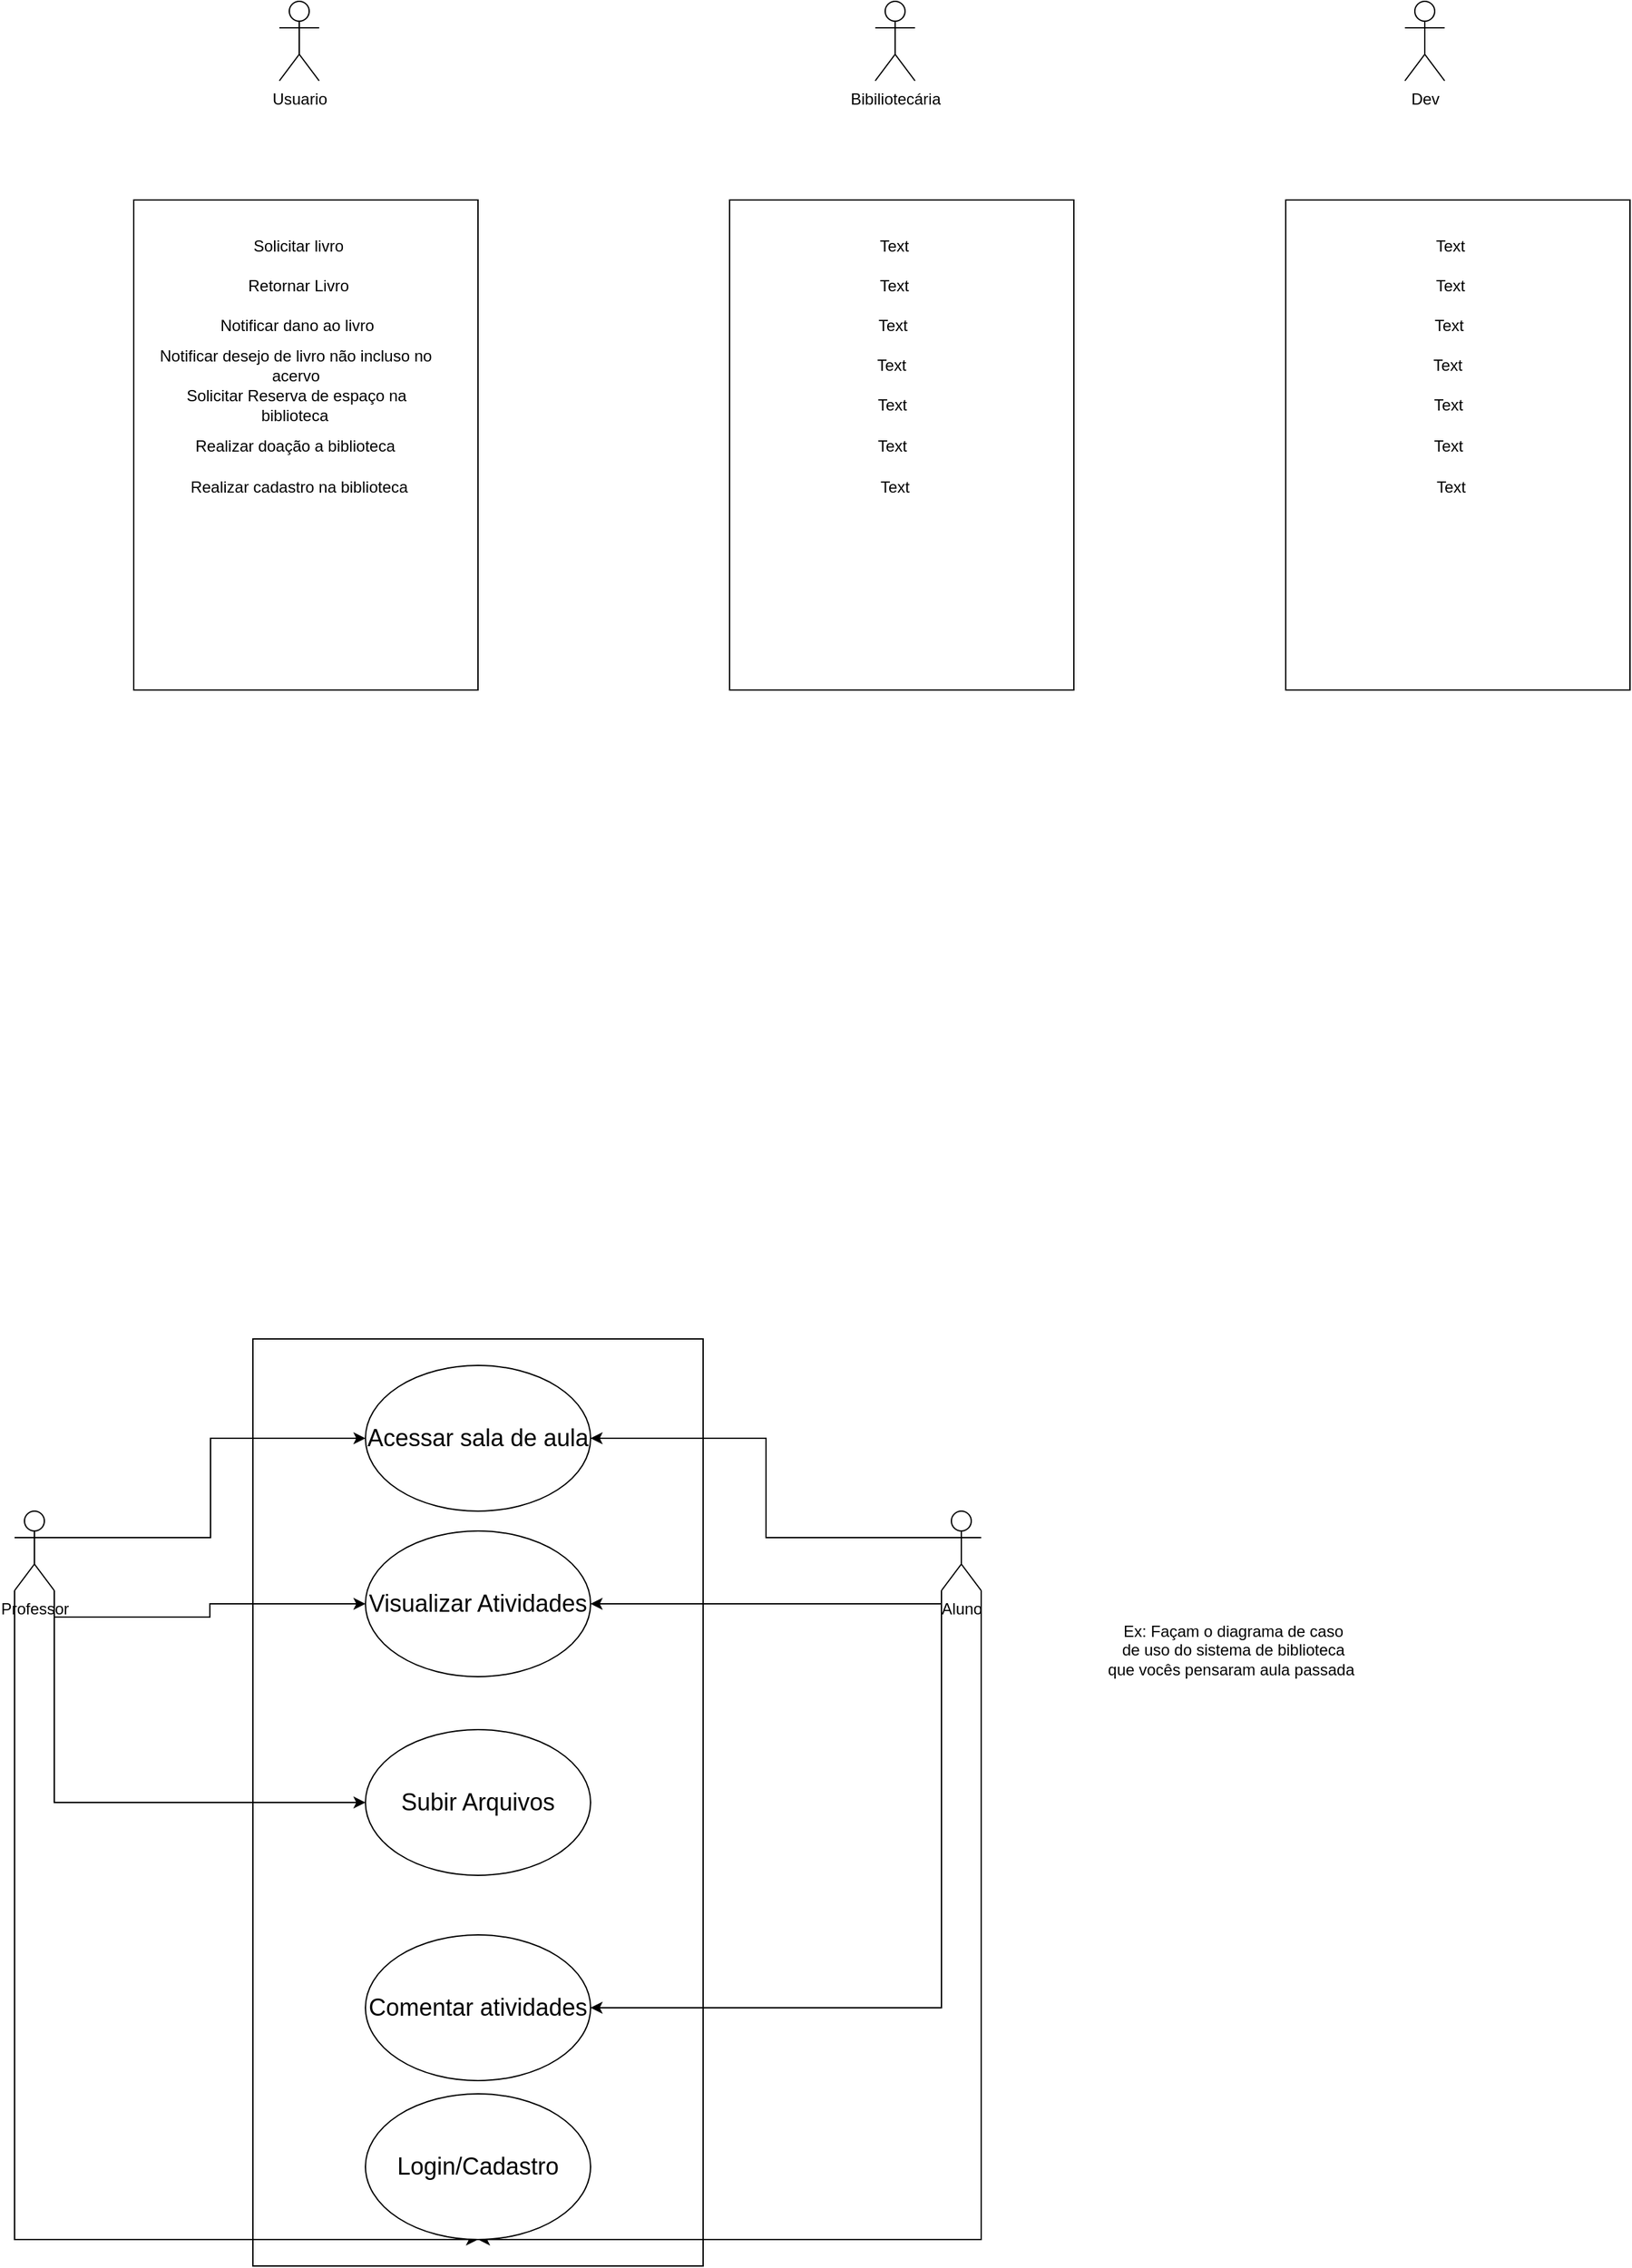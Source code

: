 <mxfile version="21.6.9" type="github">
  <diagram name="Página-1" id="wacSRShNxAnzuLH0vcjB">
    <mxGraphModel dx="255" dy="1341" grid="1" gridSize="10" guides="1" tooltips="1" connect="1" arrows="1" fold="1" page="1" pageScale="1" pageWidth="827" pageHeight="1169" math="0" shadow="0">
      <root>
        <mxCell id="0" />
        <mxCell id="1" parent="0" />
        <mxCell id="mlfN98q9bhn3hzoMak-t-4" value="" style="rounded=0;whiteSpace=wrap;html=1;" vertex="1" parent="1">
          <mxGeometry x="410" y="-20" width="340" height="700" as="geometry" />
        </mxCell>
        <mxCell id="mlfN98q9bhn3hzoMak-t-3" value="Acessar sala de aula" style="ellipse;whiteSpace=wrap;html=1;fontSize=18;" vertex="1" parent="1">
          <mxGeometry x="495" width="170" height="110" as="geometry" />
        </mxCell>
        <mxCell id="mlfN98q9bhn3hzoMak-t-5" style="edgeStyle=orthogonalEdgeStyle;rounded=0;orthogonalLoop=1;jettySize=auto;html=1;exitX=1;exitY=0.333;exitDx=0;exitDy=0;exitPerimeter=0;" edge="1" parent="1" source="mlfN98q9bhn3hzoMak-t-1" target="mlfN98q9bhn3hzoMak-t-3">
          <mxGeometry relative="1" as="geometry">
            <Array as="points">
              <mxPoint x="378" y="130" />
              <mxPoint x="378" y="55" />
            </Array>
          </mxGeometry>
        </mxCell>
        <mxCell id="mlfN98q9bhn3hzoMak-t-9" style="edgeStyle=orthogonalEdgeStyle;rounded=0;orthogonalLoop=1;jettySize=auto;html=1;exitX=0;exitY=0.333;exitDx=0;exitDy=0;exitPerimeter=0;" edge="1" parent="1" source="mlfN98q9bhn3hzoMak-t-2" target="mlfN98q9bhn3hzoMak-t-3">
          <mxGeometry relative="1" as="geometry">
            <mxPoint x="820" y="80" as="targetPoint" />
          </mxGeometry>
        </mxCell>
        <mxCell id="mlfN98q9bhn3hzoMak-t-12" style="edgeStyle=orthogonalEdgeStyle;rounded=0;orthogonalLoop=1;jettySize=auto;html=1;" edge="1" parent="1" source="mlfN98q9bhn3hzoMak-t-2" target="mlfN98q9bhn3hzoMak-t-10">
          <mxGeometry relative="1" as="geometry">
            <Array as="points">
              <mxPoint x="930" y="180" />
            </Array>
          </mxGeometry>
        </mxCell>
        <mxCell id="mlfN98q9bhn3hzoMak-t-18" style="edgeStyle=orthogonalEdgeStyle;rounded=0;orthogonalLoop=1;jettySize=auto;html=1;exitX=0;exitY=1;exitDx=0;exitDy=0;exitPerimeter=0;entryX=1;entryY=0.5;entryDx=0;entryDy=0;" edge="1" parent="1" source="mlfN98q9bhn3hzoMak-t-2" target="mlfN98q9bhn3hzoMak-t-17">
          <mxGeometry relative="1" as="geometry" />
        </mxCell>
        <mxCell id="mlfN98q9bhn3hzoMak-t-20" style="edgeStyle=orthogonalEdgeStyle;rounded=0;orthogonalLoop=1;jettySize=auto;html=1;exitX=1;exitY=1;exitDx=0;exitDy=0;exitPerimeter=0;entryX=0.5;entryY=1;entryDx=0;entryDy=0;" edge="1" parent="1" source="mlfN98q9bhn3hzoMak-t-2" target="mlfN98q9bhn3hzoMak-t-19">
          <mxGeometry relative="1" as="geometry">
            <Array as="points">
              <mxPoint x="960" y="660" />
            </Array>
          </mxGeometry>
        </mxCell>
        <mxCell id="mlfN98q9bhn3hzoMak-t-2" value="Aluno&lt;br&gt;" style="shape=umlActor;verticalLabelPosition=bottom;verticalAlign=top;html=1;outlineConnect=0;" vertex="1" parent="1">
          <mxGeometry x="930" y="110" width="30" height="60" as="geometry" />
        </mxCell>
        <mxCell id="mlfN98q9bhn3hzoMak-t-13" style="edgeStyle=orthogonalEdgeStyle;rounded=0;orthogonalLoop=1;jettySize=auto;html=1;exitX=1;exitY=1;exitDx=0;exitDy=0;exitPerimeter=0;" edge="1" parent="1" source="mlfN98q9bhn3hzoMak-t-1" target="mlfN98q9bhn3hzoMak-t-10">
          <mxGeometry relative="1" as="geometry" />
        </mxCell>
        <mxCell id="mlfN98q9bhn3hzoMak-t-16" style="edgeStyle=orthogonalEdgeStyle;rounded=0;orthogonalLoop=1;jettySize=auto;html=1;exitX=1;exitY=1;exitDx=0;exitDy=0;exitPerimeter=0;entryX=0;entryY=0.5;entryDx=0;entryDy=0;" edge="1" parent="1" source="mlfN98q9bhn3hzoMak-t-1" target="mlfN98q9bhn3hzoMak-t-15">
          <mxGeometry relative="1" as="geometry" />
        </mxCell>
        <mxCell id="mlfN98q9bhn3hzoMak-t-22" style="edgeStyle=orthogonalEdgeStyle;rounded=0;orthogonalLoop=1;jettySize=auto;html=1;exitX=0;exitY=1;exitDx=0;exitDy=0;exitPerimeter=0;entryX=0.5;entryY=1;entryDx=0;entryDy=0;" edge="1" parent="1" source="mlfN98q9bhn3hzoMak-t-1" target="mlfN98q9bhn3hzoMak-t-19">
          <mxGeometry relative="1" as="geometry">
            <Array as="points">
              <mxPoint x="230" y="660" />
            </Array>
          </mxGeometry>
        </mxCell>
        <mxCell id="mlfN98q9bhn3hzoMak-t-1" value="Professor&lt;br&gt;" style="shape=umlActor;verticalLabelPosition=bottom;verticalAlign=top;html=1;outlineConnect=0;" vertex="1" parent="1">
          <mxGeometry x="230" y="110" width="30" height="60" as="geometry" />
        </mxCell>
        <mxCell id="mlfN98q9bhn3hzoMak-t-10" value="Visualizar Atividades&lt;br&gt;" style="ellipse;whiteSpace=wrap;html=1;fontSize=18;" vertex="1" parent="1">
          <mxGeometry x="495" y="125" width="170" height="110" as="geometry" />
        </mxCell>
        <mxCell id="mlfN98q9bhn3hzoMak-t-15" value="Subir Arquivos" style="ellipse;whiteSpace=wrap;html=1;fontSize=18;" vertex="1" parent="1">
          <mxGeometry x="495" y="275" width="170" height="110" as="geometry" />
        </mxCell>
        <mxCell id="mlfN98q9bhn3hzoMak-t-17" value="Comentar atividades" style="ellipse;whiteSpace=wrap;html=1;fontSize=18;" vertex="1" parent="1">
          <mxGeometry x="495" y="430" width="170" height="110" as="geometry" />
        </mxCell>
        <mxCell id="mlfN98q9bhn3hzoMak-t-19" value="Login/Cadastro" style="ellipse;whiteSpace=wrap;html=1;fontSize=18;" vertex="1" parent="1">
          <mxGeometry x="495" y="550" width="170" height="110" as="geometry" />
        </mxCell>
        <mxCell id="mlfN98q9bhn3hzoMak-t-24" value="Ex: Façam o diagrama de caso &lt;br&gt;de uso do sistema de biblioteca &lt;br&gt;que vocês pensaram aula passada&amp;nbsp;" style="text;html=1;align=center;verticalAlign=middle;resizable=0;points=[];autosize=1;strokeColor=none;fillColor=none;fontSize=12;perimeterSpacing=100;" vertex="1" parent="1">
          <mxGeometry x="1045" y="185" width="210" height="60" as="geometry" />
        </mxCell>
        <mxCell id="mlfN98q9bhn3hzoMak-t-26" value="Usuario" style="shape=umlActor;verticalLabelPosition=bottom;verticalAlign=top;html=1;outlineConnect=0;" vertex="1" parent="1">
          <mxGeometry x="430" y="-1030" width="30" height="60" as="geometry" />
        </mxCell>
        <mxCell id="mlfN98q9bhn3hzoMak-t-28" value="Bibiliotecária" style="shape=umlActor;verticalLabelPosition=bottom;verticalAlign=top;html=1;outlineConnect=0;" vertex="1" parent="1">
          <mxGeometry x="880" y="-1030" width="30" height="60" as="geometry" />
        </mxCell>
        <mxCell id="mlfN98q9bhn3hzoMak-t-29" value="Dev&lt;br&gt;" style="shape=umlActor;verticalLabelPosition=bottom;verticalAlign=top;html=1;outlineConnect=0;" vertex="1" parent="1">
          <mxGeometry x="1280" y="-1030" width="30" height="60" as="geometry" />
        </mxCell>
        <mxCell id="mlfN98q9bhn3hzoMak-t-31" value="" style="rounded=0;whiteSpace=wrap;html=1;" vertex="1" parent="1">
          <mxGeometry x="320" y="-880" width="260" height="370" as="geometry" />
        </mxCell>
        <mxCell id="mlfN98q9bhn3hzoMak-t-34" value="Solicitar livro" style="text;html=1;strokeColor=none;fillColor=none;align=center;verticalAlign=middle;whiteSpace=wrap;rounded=0;" vertex="1" parent="1">
          <mxGeometry x="337" y="-860" width="215" height="30" as="geometry" />
        </mxCell>
        <mxCell id="mlfN98q9bhn3hzoMak-t-35" value="Retornar Livro" style="text;html=1;strokeColor=none;fillColor=none;align=center;verticalAlign=middle;whiteSpace=wrap;rounded=0;" vertex="1" parent="1">
          <mxGeometry x="337" y="-830" width="215" height="30" as="geometry" />
        </mxCell>
        <mxCell id="mlfN98q9bhn3hzoMak-t-36" value="Notificar dano ao livro" style="text;html=1;strokeColor=none;fillColor=none;align=center;verticalAlign=middle;whiteSpace=wrap;rounded=0;" vertex="1" parent="1">
          <mxGeometry x="337.5" y="-800" width="211" height="30" as="geometry" />
        </mxCell>
        <mxCell id="mlfN98q9bhn3hzoMak-t-37" value="Notificar desejo de livro não incluso no acervo" style="text;html=1;strokeColor=none;fillColor=none;align=center;verticalAlign=middle;whiteSpace=wrap;rounded=0;" vertex="1" parent="1">
          <mxGeometry x="338" y="-770" width="209" height="30" as="geometry" />
        </mxCell>
        <mxCell id="mlfN98q9bhn3hzoMak-t-38" value="Solicitar Reserva de espaço na biblioteca&lt;span style=&quot;white-space: pre;&quot;&gt;&#x9;&lt;/span&gt;" style="text;html=1;strokeColor=none;fillColor=none;align=center;verticalAlign=middle;whiteSpace=wrap;rounded=0;" vertex="1" parent="1">
          <mxGeometry x="339" y="-740" width="208" height="30" as="geometry" />
        </mxCell>
        <mxCell id="mlfN98q9bhn3hzoMak-t-39" value="Realizar doação a biblioteca" style="text;html=1;strokeColor=none;fillColor=none;align=center;verticalAlign=middle;whiteSpace=wrap;rounded=0;" vertex="1" parent="1">
          <mxGeometry x="337.5" y="-710" width="208" height="31" as="geometry" />
        </mxCell>
        <mxCell id="mlfN98q9bhn3hzoMak-t-40" value="Realizar cadastro na biblioteca" style="text;html=1;strokeColor=none;fillColor=none;align=center;verticalAlign=middle;whiteSpace=wrap;rounded=0;" vertex="1" parent="1">
          <mxGeometry x="340.5" y="-679" width="208" height="31" as="geometry" />
        </mxCell>
        <mxCell id="mlfN98q9bhn3hzoMak-t-42" value="" style="rounded=0;whiteSpace=wrap;html=1;" vertex="1" parent="1">
          <mxGeometry x="770" y="-880" width="260" height="370" as="geometry" />
        </mxCell>
        <mxCell id="mlfN98q9bhn3hzoMak-t-43" value="Text" style="text;html=1;strokeColor=none;fillColor=none;align=center;verticalAlign=middle;whiteSpace=wrap;rounded=0;" vertex="1" parent="1">
          <mxGeometry x="787" y="-860" width="215" height="30" as="geometry" />
        </mxCell>
        <mxCell id="mlfN98q9bhn3hzoMak-t-44" value="Text" style="text;html=1;strokeColor=none;fillColor=none;align=center;verticalAlign=middle;whiteSpace=wrap;rounded=0;" vertex="1" parent="1">
          <mxGeometry x="787" y="-830" width="215" height="30" as="geometry" />
        </mxCell>
        <mxCell id="mlfN98q9bhn3hzoMak-t-45" value="Text" style="text;html=1;strokeColor=none;fillColor=none;align=center;verticalAlign=middle;whiteSpace=wrap;rounded=0;" vertex="1" parent="1">
          <mxGeometry x="787.5" y="-800" width="211" height="30" as="geometry" />
        </mxCell>
        <mxCell id="mlfN98q9bhn3hzoMak-t-46" value="Text" style="text;html=1;strokeColor=none;fillColor=none;align=center;verticalAlign=middle;whiteSpace=wrap;rounded=0;" vertex="1" parent="1">
          <mxGeometry x="788" y="-770" width="209" height="30" as="geometry" />
        </mxCell>
        <mxCell id="mlfN98q9bhn3hzoMak-t-47" value="Text" style="text;html=1;strokeColor=none;fillColor=none;align=center;verticalAlign=middle;whiteSpace=wrap;rounded=0;" vertex="1" parent="1">
          <mxGeometry x="789" y="-740" width="208" height="30" as="geometry" />
        </mxCell>
        <mxCell id="mlfN98q9bhn3hzoMak-t-48" value="Text" style="text;html=1;strokeColor=none;fillColor=none;align=center;verticalAlign=middle;whiteSpace=wrap;rounded=0;" vertex="1" parent="1">
          <mxGeometry x="789" y="-710" width="208" height="31" as="geometry" />
        </mxCell>
        <mxCell id="mlfN98q9bhn3hzoMak-t-49" value="Text" style="text;html=1;strokeColor=none;fillColor=none;align=center;verticalAlign=middle;whiteSpace=wrap;rounded=0;" vertex="1" parent="1">
          <mxGeometry x="790.5" y="-679" width="208" height="31" as="geometry" />
        </mxCell>
        <mxCell id="mlfN98q9bhn3hzoMak-t-50" value="" style="rounded=0;whiteSpace=wrap;html=1;" vertex="1" parent="1">
          <mxGeometry x="1190" y="-880" width="260" height="370" as="geometry" />
        </mxCell>
        <mxCell id="mlfN98q9bhn3hzoMak-t-51" value="Text" style="text;html=1;strokeColor=none;fillColor=none;align=center;verticalAlign=middle;whiteSpace=wrap;rounded=0;" vertex="1" parent="1">
          <mxGeometry x="1207" y="-860" width="215" height="30" as="geometry" />
        </mxCell>
        <mxCell id="mlfN98q9bhn3hzoMak-t-52" value="Text" style="text;html=1;strokeColor=none;fillColor=none;align=center;verticalAlign=middle;whiteSpace=wrap;rounded=0;" vertex="1" parent="1">
          <mxGeometry x="1207" y="-830" width="215" height="30" as="geometry" />
        </mxCell>
        <mxCell id="mlfN98q9bhn3hzoMak-t-53" value="Text" style="text;html=1;strokeColor=none;fillColor=none;align=center;verticalAlign=middle;whiteSpace=wrap;rounded=0;" vertex="1" parent="1">
          <mxGeometry x="1207.5" y="-800" width="211" height="30" as="geometry" />
        </mxCell>
        <mxCell id="mlfN98q9bhn3hzoMak-t-54" value="Text" style="text;html=1;strokeColor=none;fillColor=none;align=center;verticalAlign=middle;whiteSpace=wrap;rounded=0;" vertex="1" parent="1">
          <mxGeometry x="1208" y="-770" width="209" height="30" as="geometry" />
        </mxCell>
        <mxCell id="mlfN98q9bhn3hzoMak-t-55" value="Text" style="text;html=1;strokeColor=none;fillColor=none;align=center;verticalAlign=middle;whiteSpace=wrap;rounded=0;" vertex="1" parent="1">
          <mxGeometry x="1209" y="-740" width="208" height="30" as="geometry" />
        </mxCell>
        <mxCell id="mlfN98q9bhn3hzoMak-t-56" value="Text" style="text;html=1;strokeColor=none;fillColor=none;align=center;verticalAlign=middle;whiteSpace=wrap;rounded=0;" vertex="1" parent="1">
          <mxGeometry x="1209" y="-710" width="208" height="31" as="geometry" />
        </mxCell>
        <mxCell id="mlfN98q9bhn3hzoMak-t-57" value="Text" style="text;html=1;strokeColor=none;fillColor=none;align=center;verticalAlign=middle;whiteSpace=wrap;rounded=0;" vertex="1" parent="1">
          <mxGeometry x="1210.5" y="-679" width="208" height="31" as="geometry" />
        </mxCell>
      </root>
    </mxGraphModel>
  </diagram>
</mxfile>
